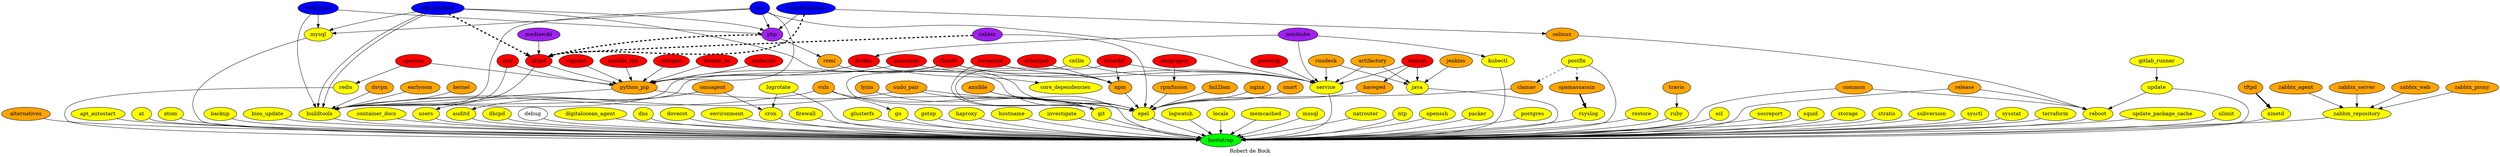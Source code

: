 digraph hierarchy {
  label = "Robert de Bock" ;
  {
    alternatives [fillcolor=orange style=filled]
    anaconda [fillcolor=red style=filled]
    ansible [fillcolor=orange style=filled]
    ansible_lint [fillcolor=red style=filled]
    apt_autostart [fillcolor=yellow style=filled]
    ara [fillcolor=blue style=filled]
    artifactory [fillcolor=orange style=filled]
    at [fillcolor=yellow style=filled]
    atom [fillcolor=yellow style=filled]
    auditd [fillcolor=yellow style=filled]
    awx [fillcolor=red style=filled]
    backup [fillcolor=yellow style=filled]
    bios_update [fillcolor=yellow style=filled]
    bootstrap [fillcolor=green style=filled]
    buildtools [fillcolor=yellow style=filled]
    clamav [fillcolor=orange style=filled]
    cloud9 [fillcolor=red style=filled]
    cntlm [fillcolor=yellow style=filled]
    container_docs [fillcolor=yellow style=filled]
    common [fillcolor=orange style=filled]
    core_dependencies [fillcolor=yellow style=filled]
    cron [fillcolor=yellow style=filled]
    dhcpd [fillcolor=yellow style=filled]
    debug [fillcolor=yellow styly=filled]
    "digitalocean_agent" [fillcolor=yellow style=filled]
    dns [fillcolor=yellow style=filled]
    docker [fillcolor=red style=filled]
    docker_ce [fillcolor=red style=filled]
    dovecot [fillcolor=yellow style=filled]
    dsvpn [fillcolor=orange style=filled]
    earlyoom [fillcolor=orange style=filled]
    environment [fillcolor=yellow style=filled]
    epel [fillcolor=yellow style=filled]
    etherpad [fillcolor=red style=filled]
    fail2ban [fillcolor=orange style=filled]
    firewall [fillcolor=yellow style=filled]
    git [fillcolor=yellow style=filled]
    gitlab_runner [fillcolor=yellow style=filled]
    glusterfs [fillcolor=yellow style=filled]
    go [fillcolor=yellow style=filled]
    gotop [fillcolor=yellow style=filled]
    haveged [fillcolor=orange style=filled]
    haproxy [fillcolor=yellow style=filled]
    httpd [fillcolor=red style=filled]
    hostname [fillcolor=yellow style=filled]
    investigate [fillcolor=yellow style=filled]
    irslackd [fillcolor=red style=filled]
    java [fillcolor=yellow style=filled]
    jenkins [fillcolor=orange style=filled]
    kernel [fillcolor=orange style=filled]
    kubectl [fillcolor=yellow style=filled]
    logrotate [fillcolor=yellow style=filled]
    logwatch [fillcolor=yellow style=filled]
    locale [fillcolor=yellow style=filled]
    lynis [fillcolor=orange style=filled]
    mediawiki [fillcolor=purple style=filled]
    memcached [fillcolor=yellow style=filled]
    minikube [fillcolor=purple style=filled]
    mitogen [fillcolor=red style=filled]
    molecule [fillcolor=red style=filled]
    mssql [fillcolor=yellow style=filled]
    mysql [fillcolor=yellow style=filled]
    natrouter [fillcolor=yellow style=filled]
    nginx [fillcolor=orange style=filled]
    npm [fillcolor=orange style=filled]
    ntp [fillcolor=yellow style=filled]
    obsproject [fillcolor=red style=filled]
    omsagent [fillcolor=orange style=filled]
    openvas [fillcolor=red style=filled]
    openssh [fillcolor=yellow style=filled]
    owncloud [fillcolor=blue style=filled]
    packer [fillcolor=yellow style=filled]
    php [fillcolor=purple style=filled]
    phpmyadmin [fillcolor=blue style=filled]
    postfix [fillcolor=yellow style=filled]
    postgres [fillcolor=yellow style=filled]
    powetop [fillcolor=red style=filled]
    "python_pip" [fillcolor=orange style=filled]
    redis [fillcolor=yellow style=filled]
    reboot [fillcolor=yellow style=filled]
    release [fillcolor=orange style=filled]
    remi [fillcolor=orange style=filled]
    revealmd [fillcolor=red style=filled]
    restore [fillcolor=yellow style=filled]
    roundcubemail [fillcolor=blue style=filled]
    rpmfusion [fillcolor=orange style=filled]
    rsyslog [fillcolor=yellow style=filled]
    ruby [fillcolor=yellow style=filled]
    rundeck [fillcolor=orange style=filled]
    scl [fillcolor=yellow style=filled]
    selinux [fillcolor=orange style=filled]
    service [fillcolor=yellow style=filled]
    snort [fillcolor=orange style=filled]
    sosreport [fillcolor=yellow style=filled]
    spamassassin [fillcolor=orange style=filled]
    squid [fillcolor=yellow style=filled]
    storage [fillcolor=yellow style=filled]
    stratis [fillcolor=yellow style=filled]
    "sudo_pair" [fillcolor=orange style=filled]
    subversion [fillcolor=yellow style=filled]
    sysctl [fillcolor=yellow style=filled]
    sysstat [fillcolor=yellow style=filled]
    terraform [fillcolor=yellow style=filled]
    tftpd [fillcolor=orange style=filled]
    tomcat [fillcolor=red style=filled]
    travis [fillcolor=orange style=filled]
    update [fillcolor=yellow style=filled]
    update_package_cache [fillcolor=yellow style=filled]
    ulimit [fillcolor=yellow style=filled]
    users [fillcolor=yellow style=filled]
    vuls [fillcolor=orange style=filled]
    vagrant [fillcolor=red style=filled]
    xinetd [fillcolor=yellow style=filled]
    zabbix [fillcolor=purple style=filled]
    zabbix_repository [fillcolor=yellow style=filled]
    zabbix_agent [fillcolor=orange style=filled]
    zabbix_server [fillcolor=orange style=filled]
    zabbix_web [fillcolor=orange style=filled]
    zabbix_proxy [fillcolor=orange style=filled]
  }
  {alternatives ansible apt_autostart at atom auditd backup bios_update buildtools common container_docs cron debug dhcpd "digitalocean_agent" dns dovecot environment epel firewall git glusterfs go gotop haproxy hostname investigate java kubectl logrotate logwatch locale memcached mysql mssql natrouter ntp openssh packer postfix postgres reboot redis release restore rsyslog ruby scl service sosreport squid storage stratis subversion sysctl sysstat terraform update update_package_cache ulimit users xinetd zabbix_repository} -> bootstrap
  {ansible clamav fail2ban haveged nginx npm phpmyadmin "python_pip" remi rpmfusion snort "sudo_pair" zabbix} -> epel
  {common release selinux update} -> reboot
  {zabbix_agent zabbix_server zabbix_web zabbix_proxy} -> zabbix_repository
  postfix -> {spamassassin clamav} [style=dashed]
  travis -> ruby
  {anaconda ansible_lint ara awx docker docker_ce httpd mitogen molecule openvas vagrant} -> "python_pip"
  openvas -> redis
  docker -> "core_dependencies"
  {cloud9 etherpad irslackd revealmd} -> npm
  vuls -> go
  tftpd -> xinetd  [penwidth=3]
  {ara owncloud phpmyadmin} -> {buildtools php mysql}
  {php phpmyadmin roundcubemail zabbix} -> httpd [style=dashed penwidth=3]
  php -> remi
  mediawiki -> httpd
  {awx cntlm cloud9 dsvpn earlyoom httpd kernel phpmyadmin "python_pip" vuls} -> buildtools
  roundcubemail -> php
  {cloud9 irslackd lynis revealmd sudo_pair vuls} -> git
  {"sudo_pair"} -> {buildtools}
  {artifactory jenkins rundeck tomcat} -> java
  {ara anaconda artifactory cloud9 cntlm irslackd minikube powetop rundeck tomcat} -> service
  tomcat -> haveged
  spamassassin -> rsyslog [penwidth=3]
  gitlab_runner -> update
  roundcubemail -> selinux
  logrotate -> cron
  obsproject -> rpmfusion
  minikube -> {kubectl docker}
  omsagent -> {auditd cron users}
}
